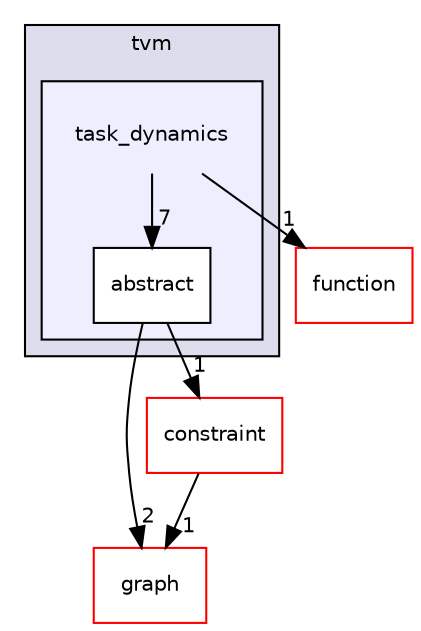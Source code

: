 digraph "include/tvm/task_dynamics" {
  compound=true
  node [ fontsize="10", fontname="Helvetica"];
  edge [ labelfontsize="10", labelfontname="Helvetica"];
  subgraph clusterdir_b4c7d8e826c599ba55146c099a14beb5 {
    graph [ bgcolor="#ddddee", pencolor="black", label="tvm" fontname="Helvetica", fontsize="10", URL="dir_b4c7d8e826c599ba55146c099a14beb5.html"]
  subgraph clusterdir_0150579c97399d4d7ca78a757bad7845 {
    graph [ bgcolor="#eeeeff", pencolor="black", label="" URL="dir_0150579c97399d4d7ca78a757bad7845.html"];
    dir_0150579c97399d4d7ca78a757bad7845 [shape=plaintext label="task_dynamics"];
    dir_ff52d1014f3c86f7680f449f83cac727 [shape=box label="abstract" color="black" fillcolor="white" style="filled" URL="dir_ff52d1014f3c86f7680f449f83cac727.html"];
  }
  }
  dir_95e0fe1efd9e7dc8b84bcdee05d2dbc2 [shape=box label="function" fillcolor="white" style="filled" color="red" URL="dir_95e0fe1efd9e7dc8b84bcdee05d2dbc2.html"];
  dir_df8c49de760ace615969b0dd6b4dc6c3 [shape=box label="graph" fillcolor="white" style="filled" color="red" URL="dir_df8c49de760ace615969b0dd6b4dc6c3.html"];
  dir_8aade20741a7f4a13662c9851e607ed3 [shape=box label="constraint" fillcolor="white" style="filled" color="red" URL="dir_8aade20741a7f4a13662c9851e607ed3.html"];
  dir_ff52d1014f3c86f7680f449f83cac727->dir_df8c49de760ace615969b0dd6b4dc6c3 [headlabel="2", labeldistance=1.5 headhref="dir_000028_000013.html"];
  dir_ff52d1014f3c86f7680f449f83cac727->dir_8aade20741a7f4a13662c9851e607ed3 [headlabel="1", labeldistance=1.5 headhref="dir_000028_000002.html"];
  dir_8aade20741a7f4a13662c9851e607ed3->dir_df8c49de760ace615969b0dd6b4dc6c3 [headlabel="1", labeldistance=1.5 headhref="dir_000002_000013.html"];
  dir_0150579c97399d4d7ca78a757bad7845->dir_95e0fe1efd9e7dc8b84bcdee05d2dbc2 [headlabel="1", labeldistance=1.5 headhref="dir_000007_000010.html"];
  dir_0150579c97399d4d7ca78a757bad7845->dir_ff52d1014f3c86f7680f449f83cac727 [headlabel="7", labeldistance=1.5 headhref="dir_000007_000028.html"];
}
